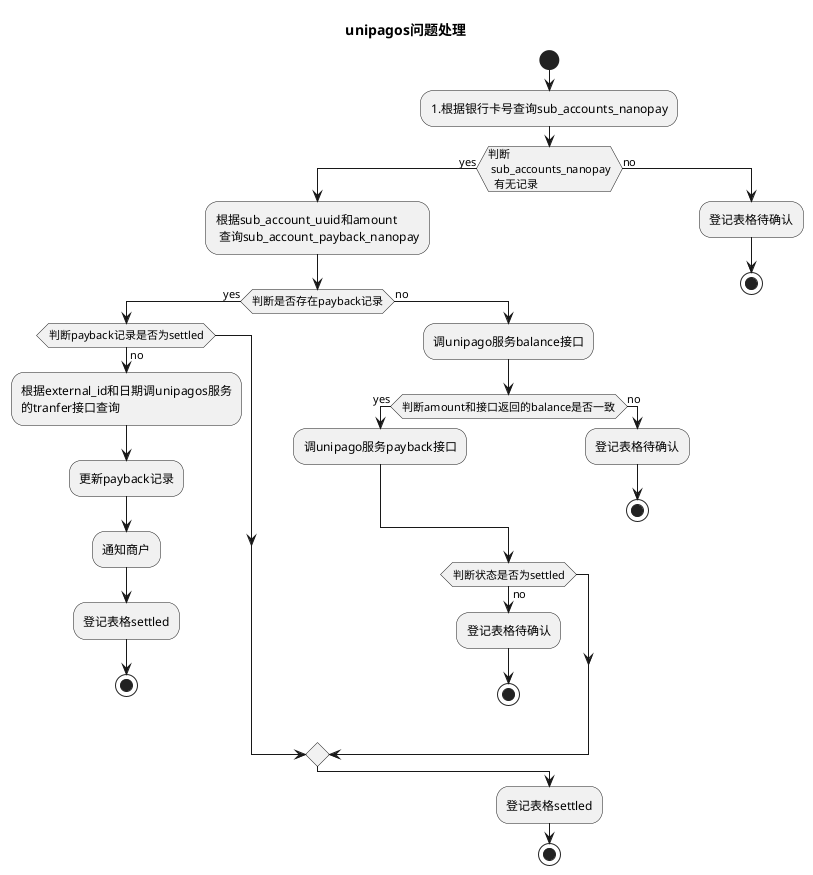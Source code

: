 @startuml
title unipagos问题处理
start
:1.根据银行卡号查询sub_accounts_nanopay;
if (判断\n sub_accounts_nanopay\n  有无记录) is (yes) then

    :根据sub_account_uuid和amount \n 查询sub_account_payback_nanopay;
    if (判断是否存在payback记录) then (yes)
        if (判断payback记录是否为settled) is (no) then
          :根据external_id和日期调unipagos服务
          的tranfer接口查询;
           :更新payback记录;
           :通知商户;
           :登记表格settled;
            stop
        endif
      else (no)
     :调unipago服务balance接口;
     if (判断amount和接口返回的balance是否一致) is (yes) then
       :调unipago服务payback接口;
     else (no)
       :登记表格待确认;
       stop
     endif
      if (判断状态是否为settled) is (no) then
        :登记表格待确认;
        stop
      endif

    endif

else (no)
  :登记表格待确认;
  stop
endif
:登记表格settled;

stop

@enduml